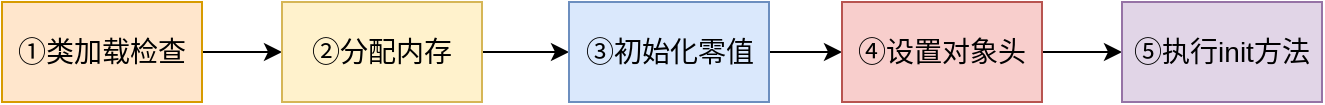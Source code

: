 <mxfile version="14.1.8" type="device"><diagram id="dh_bUMgr7kr_l9KZm4Ey" name="第 1 页"><mxGraphModel dx="1038" dy="647" grid="1" gridSize="10" guides="1" tooltips="1" connect="1" arrows="1" fold="1" page="1" pageScale="1" pageWidth="827" pageHeight="1169" math="0" shadow="0"><root><mxCell id="0"/><mxCell id="1" parent="0"/><mxCell id="VuVKIrhEgXB808WpBhR9-6" value="" style="edgeStyle=orthogonalEdgeStyle;rounded=0;orthogonalLoop=1;jettySize=auto;html=1;" edge="1" parent="1" source="VuVKIrhEgXB808WpBhR9-1" target="VuVKIrhEgXB808WpBhR9-2"><mxGeometry relative="1" as="geometry"/></mxCell><mxCell id="VuVKIrhEgXB808WpBhR9-1" value="&lt;font style=&quot;font-size: 14px&quot;&gt;①类加载检查&lt;/font&gt;" style="rounded=0;whiteSpace=wrap;html=1;fillColor=#ffe6cc;strokeColor=#d79b00;" vertex="1" parent="1"><mxGeometry x="30" y="260" width="100" height="50" as="geometry"/></mxCell><mxCell id="VuVKIrhEgXB808WpBhR9-7" value="" style="edgeStyle=orthogonalEdgeStyle;rounded=0;orthogonalLoop=1;jettySize=auto;html=1;" edge="1" parent="1" source="VuVKIrhEgXB808WpBhR9-2" target="VuVKIrhEgXB808WpBhR9-3"><mxGeometry relative="1" as="geometry"/></mxCell><mxCell id="VuVKIrhEgXB808WpBhR9-2" value="&lt;span style=&quot;font-size: 14px&quot;&gt;②分配内存&lt;/span&gt;" style="rounded=0;whiteSpace=wrap;html=1;fillColor=#fff2cc;strokeColor=#d6b656;" vertex="1" parent="1"><mxGeometry x="170" y="260" width="100" height="50" as="geometry"/></mxCell><mxCell id="VuVKIrhEgXB808WpBhR9-8" value="" style="edgeStyle=orthogonalEdgeStyle;rounded=0;orthogonalLoop=1;jettySize=auto;html=1;" edge="1" parent="1" source="VuVKIrhEgXB808WpBhR9-3" target="VuVKIrhEgXB808WpBhR9-4"><mxGeometry relative="1" as="geometry"/></mxCell><mxCell id="VuVKIrhEgXB808WpBhR9-3" value="&lt;span style=&quot;font-size: 14px&quot;&gt;③初始化零值&lt;/span&gt;" style="rounded=0;whiteSpace=wrap;html=1;fillColor=#dae8fc;strokeColor=#6c8ebf;" vertex="1" parent="1"><mxGeometry x="313.5" y="260" width="100" height="50" as="geometry"/></mxCell><mxCell id="VuVKIrhEgXB808WpBhR9-9" value="" style="edgeStyle=orthogonalEdgeStyle;rounded=0;orthogonalLoop=1;jettySize=auto;html=1;" edge="1" parent="1" source="VuVKIrhEgXB808WpBhR9-4" target="VuVKIrhEgXB808WpBhR9-5"><mxGeometry relative="1" as="geometry"/></mxCell><mxCell id="VuVKIrhEgXB808WpBhR9-4" value="&lt;span style=&quot;font-size: 14px&quot;&gt;④设置对象头&lt;/span&gt;" style="rounded=0;whiteSpace=wrap;html=1;fillColor=#f8cecc;strokeColor=#b85450;" vertex="1" parent="1"><mxGeometry x="450" y="260" width="100" height="50" as="geometry"/></mxCell><mxCell id="VuVKIrhEgXB808WpBhR9-5" value="&lt;span style=&quot;font-size: 14px&quot;&gt;⑤执行init方法&lt;/span&gt;" style="rounded=0;whiteSpace=wrap;html=1;fillColor=#e1d5e7;strokeColor=#9673a6;" vertex="1" parent="1"><mxGeometry x="590" y="260" width="100" height="50" as="geometry"/></mxCell></root></mxGraphModel></diagram></mxfile>